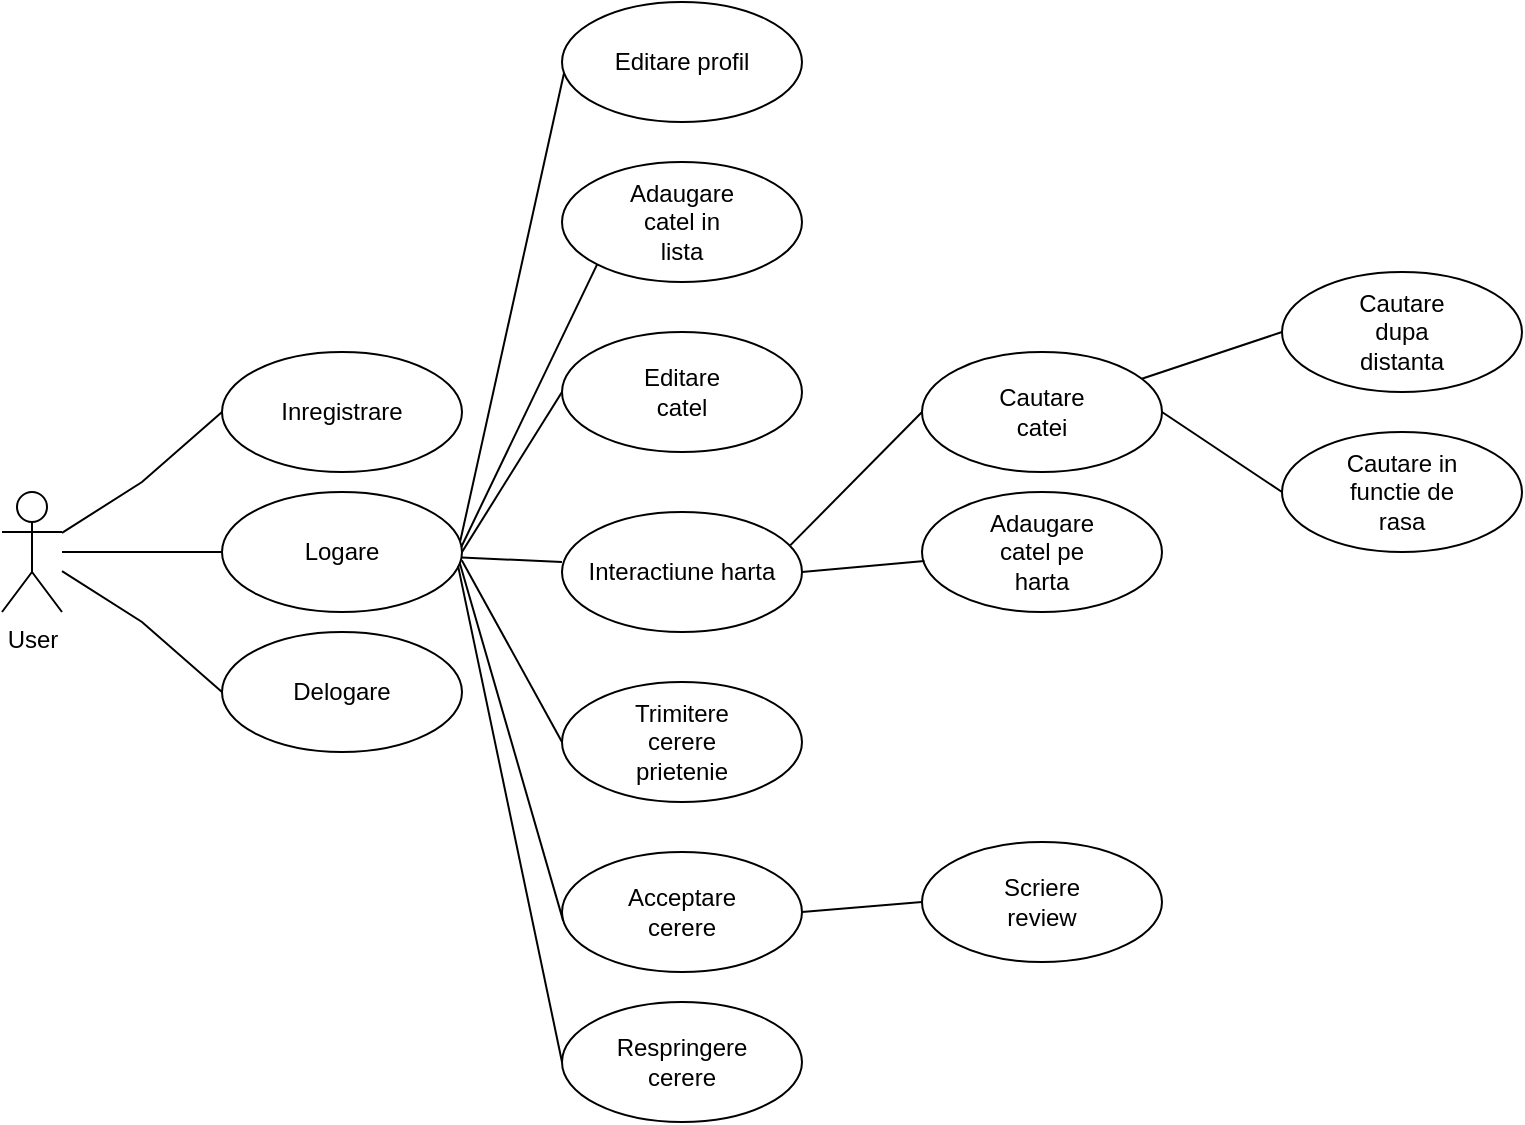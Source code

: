 <mxfile version="15.7.2" type="github">
  <diagram id="9ySNxExDfK84M0mF2SwR" name="Page-1">
    <mxGraphModel dx="1120" dy="752" grid="1" gridSize="10" guides="1" tooltips="1" connect="1" arrows="1" fold="1" page="1" pageScale="1" pageWidth="827" pageHeight="1169" math="0" shadow="0">
      <root>
        <mxCell id="0" />
        <mxCell id="1" parent="0" />
        <mxCell id="EvSNONCj7fmxKIA4PcLL-1" value="User" style="shape=umlActor;verticalLabelPosition=bottom;verticalAlign=top;html=1;outlineConnect=0;" vertex="1" parent="1">
          <mxGeometry x="60" y="345" width="30" height="60" as="geometry" />
        </mxCell>
        <mxCell id="EvSNONCj7fmxKIA4PcLL-2" value="" style="ellipse;whiteSpace=wrap;html=1;" vertex="1" parent="1">
          <mxGeometry x="170" y="345" width="120" height="60" as="geometry" />
        </mxCell>
        <mxCell id="EvSNONCj7fmxKIA4PcLL-3" value="" style="ellipse;whiteSpace=wrap;html=1;" vertex="1" parent="1">
          <mxGeometry x="170" y="415" width="120" height="60" as="geometry" />
        </mxCell>
        <mxCell id="EvSNONCj7fmxKIA4PcLL-5" value="" style="ellipse;whiteSpace=wrap;html=1;" vertex="1" parent="1">
          <mxGeometry x="170" y="275" width="120" height="60" as="geometry" />
        </mxCell>
        <mxCell id="EvSNONCj7fmxKIA4PcLL-6" value="" style="ellipse;whiteSpace=wrap;html=1;" vertex="1" parent="1">
          <mxGeometry x="340" y="180" width="120" height="60" as="geometry" />
        </mxCell>
        <mxCell id="EvSNONCj7fmxKIA4PcLL-7" value="Logare" style="text;html=1;strokeColor=none;fillColor=none;align=center;verticalAlign=middle;whiteSpace=wrap;rounded=0;" vertex="1" parent="1">
          <mxGeometry x="200" y="360" width="60" height="30" as="geometry" />
        </mxCell>
        <mxCell id="EvSNONCj7fmxKIA4PcLL-15" value="Delogare" style="text;html=1;strokeColor=none;fillColor=none;align=center;verticalAlign=middle;whiteSpace=wrap;rounded=0;" vertex="1" parent="1">
          <mxGeometry x="200" y="430" width="60" height="30" as="geometry" />
        </mxCell>
        <mxCell id="EvSNONCj7fmxKIA4PcLL-16" value="Inregistrare" style="text;html=1;strokeColor=none;fillColor=none;align=center;verticalAlign=middle;whiteSpace=wrap;rounded=0;" vertex="1" parent="1">
          <mxGeometry x="200" y="290" width="60" height="30" as="geometry" />
        </mxCell>
        <mxCell id="EvSNONCj7fmxKIA4PcLL-21" value="" style="ellipse;whiteSpace=wrap;html=1;" vertex="1" parent="1">
          <mxGeometry x="340" y="265" width="120" height="60" as="geometry" />
        </mxCell>
        <mxCell id="EvSNONCj7fmxKIA4PcLL-23" value="Editare catel" style="text;html=1;strokeColor=none;fillColor=none;align=center;verticalAlign=middle;whiteSpace=wrap;rounded=0;" vertex="1" parent="1">
          <mxGeometry x="370" y="280" width="60" height="30" as="geometry" />
        </mxCell>
        <mxCell id="EvSNONCj7fmxKIA4PcLL-24" value="" style="ellipse;whiteSpace=wrap;html=1;" vertex="1" parent="1">
          <mxGeometry x="520" y="345" width="120" height="60" as="geometry" />
        </mxCell>
        <mxCell id="EvSNONCj7fmxKIA4PcLL-27" value="Adaugare catel pe harta" style="text;html=1;strokeColor=none;fillColor=none;align=center;verticalAlign=middle;whiteSpace=wrap;rounded=0;" vertex="1" parent="1">
          <mxGeometry x="555" y="360" width="50" height="30" as="geometry" />
        </mxCell>
        <mxCell id="EvSNONCj7fmxKIA4PcLL-29" value="" style="ellipse;whiteSpace=wrap;html=1;" vertex="1" parent="1">
          <mxGeometry x="340" y="440" width="120" height="60" as="geometry" />
        </mxCell>
        <mxCell id="EvSNONCj7fmxKIA4PcLL-30" value="Trimitere cerere prietenie" style="text;html=1;strokeColor=none;fillColor=none;align=center;verticalAlign=middle;whiteSpace=wrap;rounded=0;" vertex="1" parent="1">
          <mxGeometry x="370" y="457.5" width="60" height="25" as="geometry" />
        </mxCell>
        <mxCell id="EvSNONCj7fmxKIA4PcLL-33" value="" style="ellipse;whiteSpace=wrap;html=1;" vertex="1" parent="1">
          <mxGeometry x="340" y="525" width="120" height="60" as="geometry" />
        </mxCell>
        <mxCell id="EvSNONCj7fmxKIA4PcLL-34" value="Acceptare cerere" style="text;html=1;strokeColor=none;fillColor=none;align=center;verticalAlign=middle;whiteSpace=wrap;rounded=0;" vertex="1" parent="1">
          <mxGeometry x="370" y="540" width="60" height="30" as="geometry" />
        </mxCell>
        <mxCell id="EvSNONCj7fmxKIA4PcLL-38" value="" style="ellipse;whiteSpace=wrap;html=1;" vertex="1" parent="1">
          <mxGeometry x="340" y="100" width="120" height="60" as="geometry" />
        </mxCell>
        <mxCell id="EvSNONCj7fmxKIA4PcLL-12" value="Editare profil" style="text;html=1;strokeColor=none;fillColor=none;align=center;verticalAlign=middle;whiteSpace=wrap;rounded=0;" vertex="1" parent="1">
          <mxGeometry x="365" y="115" width="70" height="30" as="geometry" />
        </mxCell>
        <mxCell id="EvSNONCj7fmxKIA4PcLL-39" value="Adaugare catel in lista" style="text;html=1;strokeColor=none;fillColor=none;align=center;verticalAlign=middle;whiteSpace=wrap;rounded=0;" vertex="1" parent="1">
          <mxGeometry x="370" y="195" width="60" height="30" as="geometry" />
        </mxCell>
        <mxCell id="EvSNONCj7fmxKIA4PcLL-40" value="Interactiune harta" style="ellipse;whiteSpace=wrap;html=1;" vertex="1" parent="1">
          <mxGeometry x="340" y="355" width="120" height="60" as="geometry" />
        </mxCell>
        <mxCell id="EvSNONCj7fmxKIA4PcLL-41" value="" style="ellipse;whiteSpace=wrap;html=1;" vertex="1" parent="1">
          <mxGeometry x="520" y="275" width="120" height="60" as="geometry" />
        </mxCell>
        <mxCell id="EvSNONCj7fmxKIA4PcLL-42" value="Cautare catei" style="text;html=1;strokeColor=none;fillColor=none;align=center;verticalAlign=middle;whiteSpace=wrap;rounded=0;" vertex="1" parent="1">
          <mxGeometry x="550" y="290" width="60" height="30" as="geometry" />
        </mxCell>
        <mxCell id="EvSNONCj7fmxKIA4PcLL-44" value="" style="ellipse;whiteSpace=wrap;html=1;" vertex="1" parent="1">
          <mxGeometry x="700" y="235" width="120" height="60" as="geometry" />
        </mxCell>
        <mxCell id="EvSNONCj7fmxKIA4PcLL-45" value="" style="ellipse;whiteSpace=wrap;html=1;" vertex="1" parent="1">
          <mxGeometry x="700" y="315" width="120" height="60" as="geometry" />
        </mxCell>
        <mxCell id="EvSNONCj7fmxKIA4PcLL-46" value="Cautare dupa distanta" style="text;html=1;strokeColor=none;fillColor=none;align=center;verticalAlign=middle;whiteSpace=wrap;rounded=0;" vertex="1" parent="1">
          <mxGeometry x="730" y="250" width="60" height="30" as="geometry" />
        </mxCell>
        <mxCell id="EvSNONCj7fmxKIA4PcLL-47" value="Cautare in functie de rasa" style="text;html=1;strokeColor=none;fillColor=none;align=center;verticalAlign=middle;whiteSpace=wrap;rounded=0;" vertex="1" parent="1">
          <mxGeometry x="730" y="330" width="60" height="30" as="geometry" />
        </mxCell>
        <mxCell id="EvSNONCj7fmxKIA4PcLL-49" value="" style="ellipse;whiteSpace=wrap;html=1;" vertex="1" parent="1">
          <mxGeometry x="520" y="520" width="120" height="60" as="geometry" />
        </mxCell>
        <mxCell id="EvSNONCj7fmxKIA4PcLL-50" value="Scriere review" style="text;html=1;strokeColor=none;fillColor=none;align=center;verticalAlign=middle;whiteSpace=wrap;rounded=0;" vertex="1" parent="1">
          <mxGeometry x="550" y="535" width="60" height="30" as="geometry" />
        </mxCell>
        <mxCell id="EvSNONCj7fmxKIA4PcLL-53" value="" style="ellipse;whiteSpace=wrap;html=1;" vertex="1" parent="1">
          <mxGeometry x="340" y="600" width="120" height="60" as="geometry" />
        </mxCell>
        <mxCell id="EvSNONCj7fmxKIA4PcLL-54" value="Respringere cerere" style="text;html=1;strokeColor=none;fillColor=none;align=center;verticalAlign=middle;whiteSpace=wrap;rounded=0;" vertex="1" parent="1">
          <mxGeometry x="370" y="615" width="60" height="30" as="geometry" />
        </mxCell>
        <mxCell id="EvSNONCj7fmxKIA4PcLL-66" value="" style="endArrow=none;html=1;rounded=0;entryX=0;entryY=0.5;entryDx=0;entryDy=0;" edge="1" parent="1" source="EvSNONCj7fmxKIA4PcLL-1" target="EvSNONCj7fmxKIA4PcLL-2">
          <mxGeometry width="50" height="50" relative="1" as="geometry">
            <mxPoint x="100" y="375" as="sourcePoint" />
            <mxPoint x="390" y="360" as="targetPoint" />
          </mxGeometry>
        </mxCell>
        <mxCell id="EvSNONCj7fmxKIA4PcLL-73" value="" style="endArrow=none;html=1;rounded=0;" edge="1" parent="1" source="EvSNONCj7fmxKIA4PcLL-1">
          <mxGeometry width="50" height="50" relative="1" as="geometry">
            <mxPoint x="120" y="355" as="sourcePoint" />
            <mxPoint x="170" y="305" as="targetPoint" />
            <Array as="points">
              <mxPoint x="130" y="340" />
            </Array>
          </mxGeometry>
        </mxCell>
        <mxCell id="EvSNONCj7fmxKIA4PcLL-74" value="" style="endArrow=none;html=1;rounded=0;" edge="1" parent="1" source="EvSNONCj7fmxKIA4PcLL-1">
          <mxGeometry width="50" height="50" relative="1" as="geometry">
            <mxPoint x="120" y="495" as="sourcePoint" />
            <mxPoint x="170" y="445" as="targetPoint" />
            <Array as="points">
              <mxPoint x="130" y="410" />
            </Array>
          </mxGeometry>
        </mxCell>
        <mxCell id="EvSNONCj7fmxKIA4PcLL-75" value="" style="endArrow=none;html=1;rounded=0;exitX=0.993;exitY=0.407;exitDx=0;exitDy=0;exitPerimeter=0;entryX=0.008;entryY=0.596;entryDx=0;entryDy=0;entryPerimeter=0;" edge="1" parent="1" source="EvSNONCj7fmxKIA4PcLL-2" target="EvSNONCj7fmxKIA4PcLL-38">
          <mxGeometry width="50" height="50" relative="1" as="geometry">
            <mxPoint x="280" y="360" as="sourcePoint" />
            <mxPoint x="340" y="140" as="targetPoint" />
          </mxGeometry>
        </mxCell>
        <mxCell id="EvSNONCj7fmxKIA4PcLL-77" value="" style="endArrow=none;html=1;rounded=0;exitX=1;exitY=0.5;exitDx=0;exitDy=0;" edge="1" parent="1" source="EvSNONCj7fmxKIA4PcLL-2">
          <mxGeometry width="50" height="50" relative="1" as="geometry">
            <mxPoint x="290" y="345" as="sourcePoint" />
            <mxPoint x="340" y="295" as="targetPoint" />
          </mxGeometry>
        </mxCell>
        <mxCell id="EvSNONCj7fmxKIA4PcLL-78" value="" style="endArrow=none;html=1;rounded=0;" edge="1" parent="1" source="EvSNONCj7fmxKIA4PcLL-2">
          <mxGeometry width="50" height="50" relative="1" as="geometry">
            <mxPoint x="290" y="430" as="sourcePoint" />
            <mxPoint x="340" y="380" as="targetPoint" />
          </mxGeometry>
        </mxCell>
        <mxCell id="EvSNONCj7fmxKIA4PcLL-79" value="" style="endArrow=none;html=1;rounded=0;exitX=0.999;exitY=0.568;exitDx=0;exitDy=0;exitPerimeter=0;" edge="1" parent="1" source="EvSNONCj7fmxKIA4PcLL-2">
          <mxGeometry width="50" height="50" relative="1" as="geometry">
            <mxPoint x="290" y="390" as="sourcePoint" />
            <mxPoint x="340" y="470" as="targetPoint" />
          </mxGeometry>
        </mxCell>
        <mxCell id="EvSNONCj7fmxKIA4PcLL-80" value="" style="endArrow=none;html=1;rounded=0;exitX=0.991;exitY=0.594;exitDx=0;exitDy=0;exitPerimeter=0;entryX=0.005;entryY=0.574;entryDx=0;entryDy=0;entryPerimeter=0;" edge="1" parent="1" source="EvSNONCj7fmxKIA4PcLL-2" target="EvSNONCj7fmxKIA4PcLL-33">
          <mxGeometry width="50" height="50" relative="1" as="geometry">
            <mxPoint x="290" y="610" as="sourcePoint" />
            <mxPoint x="340" y="560" as="targetPoint" />
          </mxGeometry>
        </mxCell>
        <mxCell id="EvSNONCj7fmxKIA4PcLL-81" value="" style="endArrow=none;html=1;rounded=0;exitX=0.997;exitY=0.458;exitDx=0;exitDy=0;exitPerimeter=0;entryX=0;entryY=1;entryDx=0;entryDy=0;" edge="1" parent="1" source="EvSNONCj7fmxKIA4PcLL-2" target="EvSNONCj7fmxKIA4PcLL-6">
          <mxGeometry width="50" height="50" relative="1" as="geometry">
            <mxPoint x="300" y="310" as="sourcePoint" />
            <mxPoint x="340" y="200" as="targetPoint" />
          </mxGeometry>
        </mxCell>
        <mxCell id="EvSNONCj7fmxKIA4PcLL-82" value="" style="endArrow=none;html=1;rounded=0;exitX=0.984;exitY=0.62;exitDx=0;exitDy=0;exitPerimeter=0;" edge="1" parent="1" source="EvSNONCj7fmxKIA4PcLL-2">
          <mxGeometry width="50" height="50" relative="1" as="geometry">
            <mxPoint x="280" y="400" as="sourcePoint" />
            <mxPoint x="340" y="630" as="targetPoint" />
          </mxGeometry>
        </mxCell>
        <mxCell id="EvSNONCj7fmxKIA4PcLL-83" value="" style="endArrow=none;html=1;rounded=0;exitX=0.952;exitY=0.276;exitDx=0;exitDy=0;exitPerimeter=0;entryX=0;entryY=0.5;entryDx=0;entryDy=0;" edge="1" parent="1" source="EvSNONCj7fmxKIA4PcLL-40" target="EvSNONCj7fmxKIA4PcLL-41">
          <mxGeometry width="50" height="50" relative="1" as="geometry">
            <mxPoint x="480" y="340" as="sourcePoint" />
            <mxPoint x="530" y="290" as="targetPoint" />
          </mxGeometry>
        </mxCell>
        <mxCell id="EvSNONCj7fmxKIA4PcLL-84" value="" style="endArrow=none;html=1;rounded=0;exitX=1;exitY=0.5;exitDx=0;exitDy=0;entryX=0.01;entryY=0.576;entryDx=0;entryDy=0;entryPerimeter=0;" edge="1" parent="1" source="EvSNONCj7fmxKIA4PcLL-40" target="EvSNONCj7fmxKIA4PcLL-24">
          <mxGeometry width="50" height="50" relative="1" as="geometry">
            <mxPoint x="470" y="425" as="sourcePoint" />
            <mxPoint x="520" y="380" as="targetPoint" />
          </mxGeometry>
        </mxCell>
        <mxCell id="EvSNONCj7fmxKIA4PcLL-89" value="" style="endArrow=none;html=1;rounded=0;entryX=0;entryY=0.5;entryDx=0;entryDy=0;exitX=1;exitY=0.5;exitDx=0;exitDy=0;" edge="1" parent="1" source="EvSNONCj7fmxKIA4PcLL-33" target="EvSNONCj7fmxKIA4PcLL-49">
          <mxGeometry width="50" height="50" relative="1" as="geometry">
            <mxPoint x="460" y="580" as="sourcePoint" />
            <mxPoint x="510" y="530" as="targetPoint" />
          </mxGeometry>
        </mxCell>
        <mxCell id="EvSNONCj7fmxKIA4PcLL-90" value="" style="endArrow=none;html=1;rounded=0;entryX=0;entryY=0.5;entryDx=0;entryDy=0;" edge="1" parent="1" source="EvSNONCj7fmxKIA4PcLL-41" target="EvSNONCj7fmxKIA4PcLL-44">
          <mxGeometry width="50" height="50" relative="1" as="geometry">
            <mxPoint x="660" y="260" as="sourcePoint" />
            <mxPoint x="710" y="210" as="targetPoint" />
          </mxGeometry>
        </mxCell>
        <mxCell id="EvSNONCj7fmxKIA4PcLL-91" value="" style="endArrow=none;html=1;rounded=0;entryX=0;entryY=0.5;entryDx=0;entryDy=0;exitX=1;exitY=0.5;exitDx=0;exitDy=0;" edge="1" parent="1" source="EvSNONCj7fmxKIA4PcLL-41" target="EvSNONCj7fmxKIA4PcLL-45">
          <mxGeometry width="50" height="50" relative="1" as="geometry">
            <mxPoint x="650" y="370" as="sourcePoint" />
            <mxPoint x="700" y="320" as="targetPoint" />
          </mxGeometry>
        </mxCell>
      </root>
    </mxGraphModel>
  </diagram>
</mxfile>
